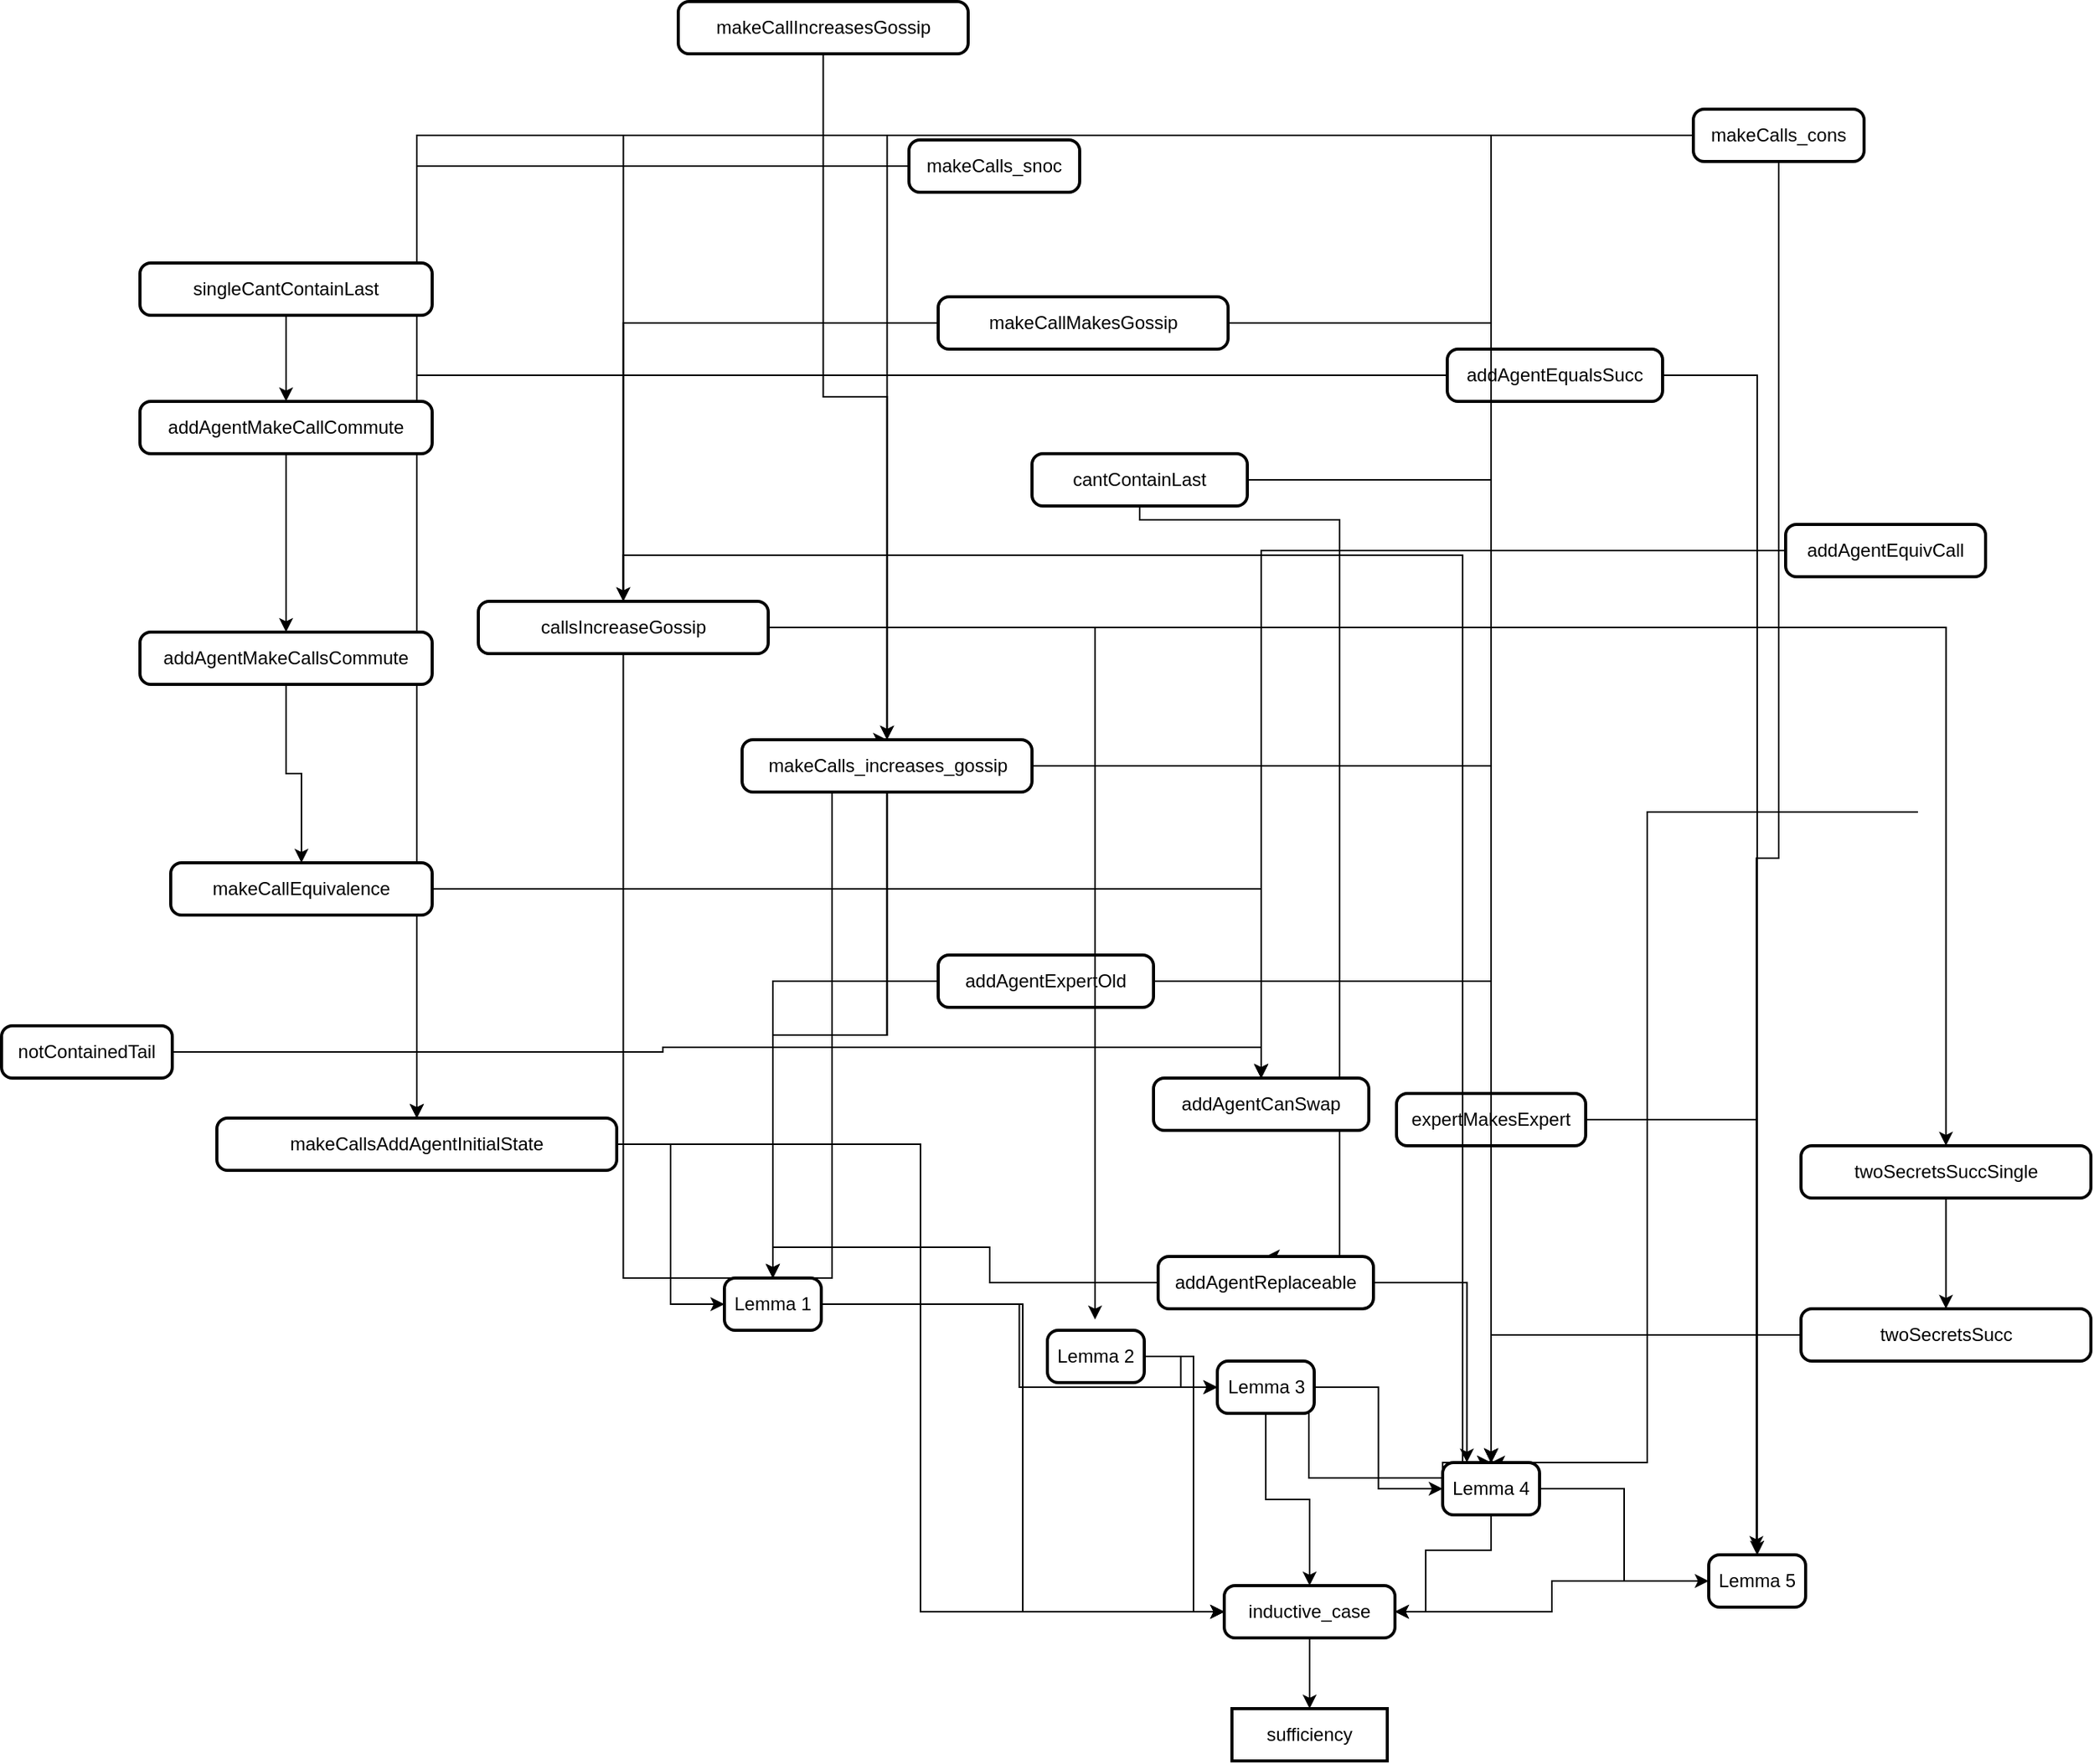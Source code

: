 <mxfile version="24.6.2" type="device">
  <diagram name="Page-1" id="mdohscFBZcOfMDgJQzi5">
    <mxGraphModel dx="3240" dy="2390" grid="1" gridSize="10" guides="1" tooltips="1" connect="1" arrows="1" fold="1" page="1" pageScale="1" pageWidth="850" pageHeight="1100" math="0" shadow="0">
      <root>
        <mxCell id="0" />
        <mxCell id="1" parent="0" />
        <mxCell id="sDwF8hnsM-LfDhYStic3-19" style="edgeStyle=orthogonalEdgeStyle;rounded=0;orthogonalLoop=1;jettySize=auto;html=1;entryX=0.5;entryY=0;entryDx=0;entryDy=0;" edge="1" parent="1" source="3" target="sDwF8hnsM-LfDhYStic3-16">
          <mxGeometry relative="1" as="geometry" />
        </mxCell>
        <mxCell id="sDwF8hnsM-LfDhYStic3-25" style="edgeStyle=orthogonalEdgeStyle;rounded=0;orthogonalLoop=1;jettySize=auto;html=1;entryX=0;entryY=0.5;entryDx=0;entryDy=0;" edge="1" parent="1" source="sDwF8hnsM-LfDhYStic3-6" target="sDwF8hnsM-LfDhYStic3-9">
          <mxGeometry relative="1" as="geometry" />
        </mxCell>
        <mxCell id="sDwF8hnsM-LfDhYStic3-45" style="edgeStyle=orthogonalEdgeStyle;rounded=0;orthogonalLoop=1;jettySize=auto;html=1;entryX=0.5;entryY=0;entryDx=0;entryDy=0;" edge="1" parent="1" source="3" target="sDwF8hnsM-LfDhYStic3-6">
          <mxGeometry relative="1" as="geometry">
            <Array as="points">
              <mxPoint x="50" y="140" />
              <mxPoint x="137" y="140" />
            </Array>
          </mxGeometry>
        </mxCell>
        <mxCell id="3" value="Lemma 3" style="rounded=1;absoluteArcSize=1;arcSize=14;whiteSpace=wrap;strokeWidth=2;" parent="1" vertex="1">
          <mxGeometry x="-9.5" y="64" width="63" height="34" as="geometry" />
        </mxCell>
        <mxCell id="4" value="sufficiency" style="whiteSpace=wrap;strokeWidth=2;" parent="1" vertex="1">
          <mxGeometry y="290" width="101" height="34" as="geometry" />
        </mxCell>
        <mxCell id="sDwF8hnsM-LfDhYStic3-20" style="edgeStyle=orthogonalEdgeStyle;rounded=0;orthogonalLoop=1;jettySize=auto;html=1;entryX=1;entryY=0.5;entryDx=0;entryDy=0;" edge="1" parent="1" source="sDwF8hnsM-LfDhYStic3-6" target="sDwF8hnsM-LfDhYStic3-16">
          <mxGeometry relative="1" as="geometry">
            <Array as="points">
              <mxPoint x="169" y="187" />
              <mxPoint x="126" y="187" />
              <mxPoint x="126" y="227" />
            </Array>
          </mxGeometry>
        </mxCell>
        <mxCell id="sDwF8hnsM-LfDhYStic3-22" style="edgeStyle=orthogonalEdgeStyle;rounded=0;orthogonalLoop=1;jettySize=auto;html=1;entryX=0;entryY=0.5;entryDx=0;entryDy=0;" edge="1" parent="1" source="sDwF8hnsM-LfDhYStic3-7" target="sDwF8hnsM-LfDhYStic3-16">
          <mxGeometry relative="1" as="geometry">
            <Array as="points">
              <mxPoint x="-25" y="227" />
            </Array>
          </mxGeometry>
        </mxCell>
        <mxCell id="sDwF8hnsM-LfDhYStic3-50" style="edgeStyle=orthogonalEdgeStyle;rounded=0;orthogonalLoop=1;jettySize=auto;html=1;entryX=0;entryY=0.5;entryDx=0;entryDy=0;" edge="1" parent="1" source="sDwF8hnsM-LfDhYStic3-7" target="3">
          <mxGeometry relative="1" as="geometry" />
        </mxCell>
        <mxCell id="sDwF8hnsM-LfDhYStic3-7" value="Lemma 2" style="rounded=1;absoluteArcSize=1;arcSize=14;whiteSpace=wrap;strokeWidth=2;" vertex="1" parent="1">
          <mxGeometry x="-120" y="44" width="63" height="34" as="geometry" />
        </mxCell>
        <mxCell id="sDwF8hnsM-LfDhYStic3-23" style="edgeStyle=orthogonalEdgeStyle;rounded=0;orthogonalLoop=1;jettySize=auto;html=1;entryX=0;entryY=0.5;entryDx=0;entryDy=0;" edge="1" parent="1" source="sDwF8hnsM-LfDhYStic3-8" target="sDwF8hnsM-LfDhYStic3-16">
          <mxGeometry relative="1" as="geometry" />
        </mxCell>
        <mxCell id="sDwF8hnsM-LfDhYStic3-51" style="edgeStyle=orthogonalEdgeStyle;rounded=0;orthogonalLoop=1;jettySize=auto;html=1;entryX=0;entryY=0.5;entryDx=0;entryDy=0;" edge="1" parent="1" source="sDwF8hnsM-LfDhYStic3-8" target="3">
          <mxGeometry relative="1" as="geometry" />
        </mxCell>
        <mxCell id="sDwF8hnsM-LfDhYStic3-8" value="Lemma 1" style="rounded=1;absoluteArcSize=1;arcSize=14;whiteSpace=wrap;strokeWidth=2;" vertex="1" parent="1">
          <mxGeometry x="-330" y="10" width="63" height="34" as="geometry" />
        </mxCell>
        <mxCell id="sDwF8hnsM-LfDhYStic3-21" style="edgeStyle=orthogonalEdgeStyle;rounded=0;orthogonalLoop=1;jettySize=auto;html=1;entryX=1;entryY=0.5;entryDx=0;entryDy=0;" edge="1" parent="1" source="sDwF8hnsM-LfDhYStic3-9" target="sDwF8hnsM-LfDhYStic3-16">
          <mxGeometry relative="1" as="geometry" />
        </mxCell>
        <mxCell id="sDwF8hnsM-LfDhYStic3-9" value="Lemma 5" style="rounded=1;absoluteArcSize=1;arcSize=14;whiteSpace=wrap;strokeWidth=2;" vertex="1" parent="1">
          <mxGeometry x="310" y="190" width="63" height="34" as="geometry" />
        </mxCell>
        <mxCell id="sDwF8hnsM-LfDhYStic3-24" style="edgeStyle=orthogonalEdgeStyle;rounded=0;orthogonalLoop=1;jettySize=auto;html=1;entryX=0;entryY=0.5;entryDx=0;entryDy=0;" edge="1" parent="1" source="sDwF8hnsM-LfDhYStic3-10" target="sDwF8hnsM-LfDhYStic3-16">
          <mxGeometry relative="1" as="geometry" />
        </mxCell>
        <mxCell id="sDwF8hnsM-LfDhYStic3-53" style="edgeStyle=orthogonalEdgeStyle;rounded=0;orthogonalLoop=1;jettySize=auto;html=1;entryX=0;entryY=0.5;entryDx=0;entryDy=0;" edge="1" parent="1" source="sDwF8hnsM-LfDhYStic3-10" target="sDwF8hnsM-LfDhYStic3-8">
          <mxGeometry relative="1" as="geometry" />
        </mxCell>
        <mxCell id="sDwF8hnsM-LfDhYStic3-10" value="makeCallsAddAgentInitialState" style="rounded=1;absoluteArcSize=1;arcSize=14;whiteSpace=wrap;strokeWidth=2;" vertex="1" parent="1">
          <mxGeometry x="-660" y="-94" width="260" height="34" as="geometry" />
        </mxCell>
        <mxCell id="sDwF8hnsM-LfDhYStic3-18" style="edgeStyle=orthogonalEdgeStyle;rounded=0;orthogonalLoop=1;jettySize=auto;html=1;entryX=0.5;entryY=0;entryDx=0;entryDy=0;" edge="1" parent="1" source="sDwF8hnsM-LfDhYStic3-16" target="4">
          <mxGeometry relative="1" as="geometry" />
        </mxCell>
        <mxCell id="sDwF8hnsM-LfDhYStic3-16" value="inductive_case" style="rounded=1;absoluteArcSize=1;arcSize=14;whiteSpace=wrap;strokeWidth=2;" vertex="1" parent="1">
          <mxGeometry x="-5" y="210" width="111" height="34" as="geometry" />
        </mxCell>
        <mxCell id="sDwF8hnsM-LfDhYStic3-46" style="edgeStyle=orthogonalEdgeStyle;rounded=0;orthogonalLoop=1;jettySize=auto;html=1;entryX=0.5;entryY=0;entryDx=0;entryDy=0;" edge="1" parent="1" source="sDwF8hnsM-LfDhYStic3-27" target="sDwF8hnsM-LfDhYStic3-6">
          <mxGeometry relative="1" as="geometry" />
        </mxCell>
        <mxCell id="sDwF8hnsM-LfDhYStic3-49" style="edgeStyle=orthogonalEdgeStyle;rounded=0;orthogonalLoop=1;jettySize=auto;html=1;entryX=0.5;entryY=0;entryDx=0;entryDy=0;" edge="1" parent="1" source="sDwF8hnsM-LfDhYStic3-27" target="sDwF8hnsM-LfDhYStic3-6">
          <mxGeometry relative="1" as="geometry">
            <Array as="points">
              <mxPoint x="446" y="-293" />
              <mxPoint x="270" y="-293" />
              <mxPoint x="270" y="120" />
            </Array>
          </mxGeometry>
        </mxCell>
        <mxCell id="sDwF8hnsM-LfDhYStic3-74" style="edgeStyle=orthogonalEdgeStyle;rounded=0;orthogonalLoop=1;jettySize=auto;html=1;entryX=0.5;entryY=0;entryDx=0;entryDy=0;" edge="1" parent="1" source="sDwF8hnsM-LfDhYStic3-82" target="sDwF8hnsM-LfDhYStic3-65">
          <mxGeometry relative="1" as="geometry" />
        </mxCell>
        <mxCell id="sDwF8hnsM-LfDhYStic3-96" style="edgeStyle=orthogonalEdgeStyle;rounded=0;orthogonalLoop=1;jettySize=auto;html=1;entryX=0.5;entryY=0;entryDx=0;entryDy=0;" edge="1" parent="1" source="sDwF8hnsM-LfDhYStic3-27" target="sDwF8hnsM-LfDhYStic3-10">
          <mxGeometry relative="1" as="geometry" />
        </mxCell>
        <mxCell id="sDwF8hnsM-LfDhYStic3-105" style="edgeStyle=orthogonalEdgeStyle;rounded=0;orthogonalLoop=1;jettySize=auto;html=1;entryX=0.5;entryY=0;entryDx=0;entryDy=0;" edge="1" parent="1" source="sDwF8hnsM-LfDhYStic3-27" target="sDwF8hnsM-LfDhYStic3-47">
          <mxGeometry relative="1" as="geometry" />
        </mxCell>
        <mxCell id="sDwF8hnsM-LfDhYStic3-107" style="edgeStyle=orthogonalEdgeStyle;rounded=0;orthogonalLoop=1;jettySize=auto;html=1;entryX=0.5;entryY=0;entryDx=0;entryDy=0;" edge="1" parent="1" source="sDwF8hnsM-LfDhYStic3-27" target="sDwF8hnsM-LfDhYStic3-41">
          <mxGeometry relative="1" as="geometry" />
        </mxCell>
        <mxCell id="sDwF8hnsM-LfDhYStic3-27" value="makeCalls_cons" style="rounded=1;absoluteArcSize=1;arcSize=14;whiteSpace=wrap;strokeWidth=2;" vertex="1" parent="1">
          <mxGeometry x="300" y="-750" width="111" height="34" as="geometry" />
        </mxCell>
        <mxCell id="sDwF8hnsM-LfDhYStic3-76" style="edgeStyle=orthogonalEdgeStyle;rounded=0;orthogonalLoop=1;jettySize=auto;html=1;entryX=0.5;entryY=0;entryDx=0;entryDy=0;" edge="1" parent="1" source="sDwF8hnsM-LfDhYStic3-28" target="sDwF8hnsM-LfDhYStic3-65">
          <mxGeometry relative="1" as="geometry" />
        </mxCell>
        <mxCell id="sDwF8hnsM-LfDhYStic3-28" value="addAgentEquivCall" style="rounded=1;absoluteArcSize=1;arcSize=14;whiteSpace=wrap;strokeWidth=2;" vertex="1" parent="1">
          <mxGeometry x="360" y="-480" width="130" height="34" as="geometry" />
        </mxCell>
        <mxCell id="sDwF8hnsM-LfDhYStic3-29" style="edgeStyle=orthogonalEdgeStyle;rounded=0;orthogonalLoop=1;jettySize=auto;html=1;entryX=0.492;entryY=-0.092;entryDx=0;entryDy=0;entryPerimeter=0;" edge="1" parent="1" source="sDwF8hnsM-LfDhYStic3-27" target="sDwF8hnsM-LfDhYStic3-9">
          <mxGeometry relative="1" as="geometry" />
        </mxCell>
        <mxCell id="sDwF8hnsM-LfDhYStic3-32" style="edgeStyle=orthogonalEdgeStyle;rounded=0;orthogonalLoop=1;jettySize=auto;html=1;entryX=0.5;entryY=0;entryDx=0;entryDy=0;" edge="1" parent="1" source="sDwF8hnsM-LfDhYStic3-31" target="sDwF8hnsM-LfDhYStic3-9">
          <mxGeometry relative="1" as="geometry" />
        </mxCell>
        <mxCell id="sDwF8hnsM-LfDhYStic3-97" style="edgeStyle=orthogonalEdgeStyle;rounded=0;orthogonalLoop=1;jettySize=auto;html=1;entryX=0.5;entryY=0;entryDx=0;entryDy=0;" edge="1" parent="1" source="sDwF8hnsM-LfDhYStic3-31" target="sDwF8hnsM-LfDhYStic3-10">
          <mxGeometry relative="1" as="geometry" />
        </mxCell>
        <mxCell id="sDwF8hnsM-LfDhYStic3-31" value="addAgentEqualsSucc" style="rounded=1;absoluteArcSize=1;arcSize=14;whiteSpace=wrap;strokeWidth=2;" vertex="1" parent="1">
          <mxGeometry x="140" y="-594" width="140" height="34" as="geometry" />
        </mxCell>
        <mxCell id="sDwF8hnsM-LfDhYStic3-34" style="edgeStyle=orthogonalEdgeStyle;rounded=0;orthogonalLoop=1;jettySize=auto;html=1;entryX=0.5;entryY=0;entryDx=0;entryDy=0;" edge="1" parent="1" source="sDwF8hnsM-LfDhYStic3-33" target="sDwF8hnsM-LfDhYStic3-9">
          <mxGeometry relative="1" as="geometry" />
        </mxCell>
        <mxCell id="sDwF8hnsM-LfDhYStic3-33" value="expertMakesExpert" style="rounded=1;absoluteArcSize=1;arcSize=14;whiteSpace=wrap;strokeWidth=2;" vertex="1" parent="1">
          <mxGeometry x="107" y="-110" width="123" height="34" as="geometry" />
        </mxCell>
        <mxCell id="sDwF8hnsM-LfDhYStic3-36" style="edgeStyle=orthogonalEdgeStyle;rounded=0;orthogonalLoop=1;jettySize=auto;html=1;entryX=0.5;entryY=0;entryDx=0;entryDy=0;" edge="1" parent="1" source="sDwF8hnsM-LfDhYStic3-35" target="sDwF8hnsM-LfDhYStic3-6">
          <mxGeometry relative="1" as="geometry" />
        </mxCell>
        <mxCell id="sDwF8hnsM-LfDhYStic3-38" style="edgeStyle=orthogonalEdgeStyle;rounded=0;orthogonalLoop=1;jettySize=auto;html=1;entryX=0.5;entryY=0;entryDx=0;entryDy=0;" edge="1" parent="1" source="sDwF8hnsM-LfDhYStic3-37" target="sDwF8hnsM-LfDhYStic3-6">
          <mxGeometry relative="1" as="geometry" />
        </mxCell>
        <mxCell id="sDwF8hnsM-LfDhYStic3-39" style="edgeStyle=orthogonalEdgeStyle;rounded=0;orthogonalLoop=1;jettySize=auto;html=1;entryX=0.5;entryY=0;entryDx=0;entryDy=0;" edge="1" parent="1" source="sDwF8hnsM-LfDhYStic3-37" target="sDwF8hnsM-LfDhYStic3-6">
          <mxGeometry relative="1" as="geometry" />
        </mxCell>
        <mxCell id="sDwF8hnsM-LfDhYStic3-64" style="edgeStyle=orthogonalEdgeStyle;rounded=0;orthogonalLoop=1;jettySize=auto;html=1;entryX=0.5;entryY=0;entryDx=0;entryDy=0;" edge="1" parent="1" source="sDwF8hnsM-LfDhYStic3-37" target="sDwF8hnsM-LfDhYStic3-63">
          <mxGeometry relative="1" as="geometry">
            <Array as="points">
              <mxPoint x="70" y="-483" />
              <mxPoint x="70" y="-4" />
            </Array>
          </mxGeometry>
        </mxCell>
        <mxCell id="sDwF8hnsM-LfDhYStic3-37" value="cantContainLast" style="rounded=1;absoluteArcSize=1;arcSize=14;whiteSpace=wrap;strokeWidth=2;" vertex="1" parent="1">
          <mxGeometry x="-130" y="-526" width="140" height="34" as="geometry" />
        </mxCell>
        <mxCell id="sDwF8hnsM-LfDhYStic3-42" style="edgeStyle=orthogonalEdgeStyle;rounded=0;orthogonalLoop=1;jettySize=auto;html=1;entryX=0.5;entryY=0;entryDx=0;entryDy=0;" edge="1" parent="1" source="sDwF8hnsM-LfDhYStic3-40" target="sDwF8hnsM-LfDhYStic3-6">
          <mxGeometry relative="1" as="geometry" />
        </mxCell>
        <mxCell id="sDwF8hnsM-LfDhYStic3-57" style="edgeStyle=orthogonalEdgeStyle;rounded=0;orthogonalLoop=1;jettySize=auto;html=1;entryX=0.5;entryY=0;entryDx=0;entryDy=0;" edge="1" parent="1" source="sDwF8hnsM-LfDhYStic3-41" target="sDwF8hnsM-LfDhYStic3-8">
          <mxGeometry relative="1" as="geometry">
            <Array as="points" />
          </mxGeometry>
        </mxCell>
        <mxCell id="sDwF8hnsM-LfDhYStic3-106" style="edgeStyle=orthogonalEdgeStyle;rounded=0;orthogonalLoop=1;jettySize=auto;html=1;entryX=0.5;entryY=0;entryDx=0;entryDy=0;" edge="1" parent="1" source="sDwF8hnsM-LfDhYStic3-40" target="sDwF8hnsM-LfDhYStic3-47">
          <mxGeometry relative="1" as="geometry" />
        </mxCell>
        <mxCell id="sDwF8hnsM-LfDhYStic3-40" value="makeCallMakesGossip" style="rounded=1;absoluteArcSize=1;arcSize=14;whiteSpace=wrap;strokeWidth=2;" vertex="1" parent="1">
          <mxGeometry x="-191" y="-628" width="188.5" height="34" as="geometry" />
        </mxCell>
        <mxCell id="sDwF8hnsM-LfDhYStic3-43" style="edgeStyle=orthogonalEdgeStyle;rounded=0;orthogonalLoop=1;jettySize=auto;html=1;entryX=0.5;entryY=0;entryDx=0;entryDy=0;" edge="1" parent="1" source="sDwF8hnsM-LfDhYStic3-41" target="sDwF8hnsM-LfDhYStic3-6">
          <mxGeometry relative="1" as="geometry" />
        </mxCell>
        <mxCell id="sDwF8hnsM-LfDhYStic3-56" style="edgeStyle=orthogonalEdgeStyle;rounded=0;orthogonalLoop=1;jettySize=auto;html=1;entryX=0.5;entryY=0;entryDx=0;entryDy=0;" edge="1" parent="1" source="sDwF8hnsM-LfDhYStic3-41" target="sDwF8hnsM-LfDhYStic3-8">
          <mxGeometry relative="1" as="geometry" />
        </mxCell>
        <mxCell id="sDwF8hnsM-LfDhYStic3-48" style="edgeStyle=orthogonalEdgeStyle;rounded=0;orthogonalLoop=1;jettySize=auto;html=1;entryX=0.5;entryY=0;entryDx=0;entryDy=0;" edge="1" parent="1" source="sDwF8hnsM-LfDhYStic3-47" target="sDwF8hnsM-LfDhYStic3-6">
          <mxGeometry relative="1" as="geometry">
            <Array as="points">
              <mxPoint x="-396" y="-460" />
              <mxPoint x="150" y="-460" />
              <mxPoint x="150" y="130" />
            </Array>
          </mxGeometry>
        </mxCell>
        <mxCell id="sDwF8hnsM-LfDhYStic3-62" style="edgeStyle=orthogonalEdgeStyle;rounded=0;orthogonalLoop=1;jettySize=auto;html=1;entryX=0.5;entryY=0;entryDx=0;entryDy=0;" edge="1" parent="1" source="sDwF8hnsM-LfDhYStic3-47" target="sDwF8hnsM-LfDhYStic3-60">
          <mxGeometry relative="1" as="geometry" />
        </mxCell>
        <mxCell id="sDwF8hnsM-LfDhYStic3-59" style="edgeStyle=orthogonalEdgeStyle;rounded=0;orthogonalLoop=1;jettySize=auto;html=1;entryX=0.5;entryY=0;entryDx=0;entryDy=0;" edge="1" parent="1" source="sDwF8hnsM-LfDhYStic3-58" target="sDwF8hnsM-LfDhYStic3-6">
          <mxGeometry relative="1" as="geometry" />
        </mxCell>
        <mxCell id="sDwF8hnsM-LfDhYStic3-58" value="twoSecretsSucc" style="rounded=1;absoluteArcSize=1;arcSize=14;whiteSpace=wrap;strokeWidth=2;" vertex="1" parent="1">
          <mxGeometry x="370" y="30" width="188.5" height="34" as="geometry" />
        </mxCell>
        <mxCell id="sDwF8hnsM-LfDhYStic3-61" style="edgeStyle=orthogonalEdgeStyle;rounded=0;orthogonalLoop=1;jettySize=auto;html=1;entryX=0.5;entryY=0;entryDx=0;entryDy=0;" edge="1" parent="1" source="sDwF8hnsM-LfDhYStic3-60" target="sDwF8hnsM-LfDhYStic3-58">
          <mxGeometry relative="1" as="geometry" />
        </mxCell>
        <mxCell id="sDwF8hnsM-LfDhYStic3-60" value="twoSecretsSuccSingle" style="rounded=1;absoluteArcSize=1;arcSize=14;whiteSpace=wrap;strokeWidth=2;" vertex="1" parent="1">
          <mxGeometry x="370" y="-76" width="188.5" height="34" as="geometry" />
        </mxCell>
        <mxCell id="sDwF8hnsM-LfDhYStic3-67" style="edgeStyle=orthogonalEdgeStyle;rounded=0;orthogonalLoop=1;jettySize=auto;html=1;entryX=0.5;entryY=0;entryDx=0;entryDy=0;" edge="1" parent="1" source="sDwF8hnsM-LfDhYStic3-63" target="sDwF8hnsM-LfDhYStic3-8">
          <mxGeometry relative="1" as="geometry" />
        </mxCell>
        <mxCell id="sDwF8hnsM-LfDhYStic3-69" style="edgeStyle=orthogonalEdgeStyle;rounded=0;orthogonalLoop=1;jettySize=auto;html=1;entryX=0.25;entryY=0;entryDx=0;entryDy=0;" edge="1" parent="1" source="sDwF8hnsM-LfDhYStic3-63" target="sDwF8hnsM-LfDhYStic3-6">
          <mxGeometry relative="1" as="geometry" />
        </mxCell>
        <mxCell id="sDwF8hnsM-LfDhYStic3-63" value="addAgentReplaceable" style="rounded=1;absoluteArcSize=1;arcSize=14;whiteSpace=wrap;strokeWidth=2;" vertex="1" parent="1">
          <mxGeometry x="-48" y="-4" width="140" height="34" as="geometry" />
        </mxCell>
        <mxCell id="sDwF8hnsM-LfDhYStic3-65" value="addAgentCanSwap" style="rounded=1;absoluteArcSize=1;arcSize=14;whiteSpace=wrap;strokeWidth=2;" vertex="1" parent="1">
          <mxGeometry x="-51" y="-120" width="140" height="34" as="geometry" />
        </mxCell>
        <mxCell id="sDwF8hnsM-LfDhYStic3-70" value="" style="edgeStyle=orthogonalEdgeStyle;rounded=0;orthogonalLoop=1;jettySize=auto;html=1;entryX=0;entryY=0.5;entryDx=0;entryDy=0;" edge="1" parent="1" source="3" target="sDwF8hnsM-LfDhYStic3-6">
          <mxGeometry relative="1" as="geometry">
            <mxPoint x="54" y="81" as="sourcePoint" />
            <mxPoint x="310" y="207" as="targetPoint" />
          </mxGeometry>
        </mxCell>
        <mxCell id="sDwF8hnsM-LfDhYStic3-6" value="Lemma 4" style="rounded=1;absoluteArcSize=1;arcSize=14;whiteSpace=wrap;strokeWidth=2;" vertex="1" parent="1">
          <mxGeometry x="137" y="130" width="63" height="34" as="geometry" />
        </mxCell>
        <mxCell id="sDwF8hnsM-LfDhYStic3-99" style="edgeStyle=orthogonalEdgeStyle;rounded=0;orthogonalLoop=1;jettySize=auto;html=1;entryX=0.5;entryY=0;entryDx=0;entryDy=0;" edge="1" parent="1" source="sDwF8hnsM-LfDhYStic3-35" target="sDwF8hnsM-LfDhYStic3-8">
          <mxGeometry relative="1" as="geometry" />
        </mxCell>
        <mxCell id="sDwF8hnsM-LfDhYStic3-35" value="addAgentExpertOld" style="rounded=1;absoluteArcSize=1;arcSize=14;whiteSpace=wrap;strokeWidth=2;" vertex="1" parent="1">
          <mxGeometry x="-191" y="-200" width="140" height="34" as="geometry" />
        </mxCell>
        <mxCell id="sDwF8hnsM-LfDhYStic3-104" style="edgeStyle=orthogonalEdgeStyle;rounded=0;orthogonalLoop=1;jettySize=auto;html=1;entryX=0.5;entryY=0;entryDx=0;entryDy=0;" edge="1" parent="1" source="sDwF8hnsM-LfDhYStic3-47" target="sDwF8hnsM-LfDhYStic3-6">
          <mxGeometry relative="1" as="geometry" />
        </mxCell>
        <mxCell id="sDwF8hnsM-LfDhYStic3-47" value="callsIncreaseGossip" style="rounded=1;absoluteArcSize=1;arcSize=14;whiteSpace=wrap;strokeWidth=2;" vertex="1" parent="1">
          <mxGeometry x="-490" y="-430" width="188.5" height="34" as="geometry" />
        </mxCell>
        <mxCell id="sDwF8hnsM-LfDhYStic3-98" style="edgeStyle=orthogonalEdgeStyle;rounded=0;orthogonalLoop=1;jettySize=auto;html=1;entryX=0.5;entryY=0;entryDx=0;entryDy=0;" edge="1" parent="1" source="sDwF8hnsM-LfDhYStic3-75" target="sDwF8hnsM-LfDhYStic3-10">
          <mxGeometry relative="1" as="geometry" />
        </mxCell>
        <mxCell id="sDwF8hnsM-LfDhYStic3-75" value="makeCalls_snoc" style="rounded=1;absoluteArcSize=1;arcSize=14;whiteSpace=wrap;strokeWidth=2;" vertex="1" parent="1">
          <mxGeometry x="-210" y="-730" width="111" height="34" as="geometry" />
        </mxCell>
        <mxCell id="sDwF8hnsM-LfDhYStic3-79" style="edgeStyle=orthogonalEdgeStyle;rounded=0;orthogonalLoop=1;jettySize=auto;html=1;entryX=0.5;entryY=0;entryDx=0;entryDy=0;" edge="1" parent="1" source="sDwF8hnsM-LfDhYStic3-82" target="sDwF8hnsM-LfDhYStic3-65">
          <mxGeometry relative="1" as="geometry" />
        </mxCell>
        <mxCell id="sDwF8hnsM-LfDhYStic3-83" style="edgeStyle=orthogonalEdgeStyle;rounded=0;orthogonalLoop=1;jettySize=auto;html=1;entryX=0.5;entryY=0;entryDx=0;entryDy=0;" edge="1" parent="1" source="sDwF8hnsM-LfDhYStic3-82" target="sDwF8hnsM-LfDhYStic3-65">
          <mxGeometry relative="1" as="geometry" />
        </mxCell>
        <mxCell id="sDwF8hnsM-LfDhYStic3-82" value="notContainedTail" style="rounded=1;absoluteArcSize=1;arcSize=14;whiteSpace=wrap;strokeWidth=2;" vertex="1" parent="1">
          <mxGeometry x="-800" y="-154" width="111" height="34" as="geometry" />
        </mxCell>
        <mxCell id="sDwF8hnsM-LfDhYStic3-88" style="edgeStyle=orthogonalEdgeStyle;rounded=0;orthogonalLoop=1;jettySize=auto;html=1;entryX=0.5;entryY=0;entryDx=0;entryDy=0;" edge="1" parent="1" source="sDwF8hnsM-LfDhYStic3-77" target="sDwF8hnsM-LfDhYStic3-65">
          <mxGeometry relative="1" as="geometry" />
        </mxCell>
        <mxCell id="sDwF8hnsM-LfDhYStic3-77" value="makeCallEquivalence" style="rounded=1;absoluteArcSize=1;arcSize=14;whiteSpace=wrap;strokeWidth=2;" vertex="1" parent="1">
          <mxGeometry x="-690" y="-260" width="170" height="34" as="geometry" />
        </mxCell>
        <mxCell id="sDwF8hnsM-LfDhYStic3-90" style="edgeStyle=orthogonalEdgeStyle;rounded=0;orthogonalLoop=1;jettySize=auto;html=1;entryX=0.5;entryY=0;entryDx=0;entryDy=0;" edge="1" parent="1" source="sDwF8hnsM-LfDhYStic3-89" target="sDwF8hnsM-LfDhYStic3-77">
          <mxGeometry relative="1" as="geometry" />
        </mxCell>
        <mxCell id="sDwF8hnsM-LfDhYStic3-89" value="addAgentMakeCallsCommute" style="rounded=1;absoluteArcSize=1;arcSize=14;whiteSpace=wrap;strokeWidth=2;" vertex="1" parent="1">
          <mxGeometry x="-710" y="-410" width="190" height="34" as="geometry" />
        </mxCell>
        <mxCell id="sDwF8hnsM-LfDhYStic3-93" style="edgeStyle=orthogonalEdgeStyle;rounded=0;orthogonalLoop=1;jettySize=auto;html=1;entryX=0.5;entryY=0;entryDx=0;entryDy=0;" edge="1" parent="1" source="sDwF8hnsM-LfDhYStic3-91" target="sDwF8hnsM-LfDhYStic3-89">
          <mxGeometry relative="1" as="geometry" />
        </mxCell>
        <mxCell id="sDwF8hnsM-LfDhYStic3-91" value="addAgentMakeCallCommute" style="rounded=1;absoluteArcSize=1;arcSize=14;whiteSpace=wrap;strokeWidth=2;" vertex="1" parent="1">
          <mxGeometry x="-710" y="-560" width="190" height="34" as="geometry" />
        </mxCell>
        <mxCell id="sDwF8hnsM-LfDhYStic3-95" style="edgeStyle=orthogonalEdgeStyle;rounded=0;orthogonalLoop=1;jettySize=auto;html=1;entryX=0.5;entryY=0;entryDx=0;entryDy=0;" edge="1" parent="1" source="sDwF8hnsM-LfDhYStic3-94" target="sDwF8hnsM-LfDhYStic3-91">
          <mxGeometry relative="1" as="geometry" />
        </mxCell>
        <mxCell id="sDwF8hnsM-LfDhYStic3-94" value="singleCantContainLast" style="rounded=1;absoluteArcSize=1;arcSize=14;whiteSpace=wrap;strokeWidth=2;" vertex="1" parent="1">
          <mxGeometry x="-710" y="-650" width="190" height="34" as="geometry" />
        </mxCell>
        <mxCell id="sDwF8hnsM-LfDhYStic3-101" style="edgeStyle=orthogonalEdgeStyle;rounded=0;orthogonalLoop=1;jettySize=auto;html=1;entryX=0.492;entryY=-0.206;entryDx=0;entryDy=0;entryPerimeter=0;" edge="1" parent="1" source="sDwF8hnsM-LfDhYStic3-47" target="sDwF8hnsM-LfDhYStic3-7">
          <mxGeometry relative="1" as="geometry" />
        </mxCell>
        <mxCell id="sDwF8hnsM-LfDhYStic3-108" value="" style="edgeStyle=orthogonalEdgeStyle;rounded=0;orthogonalLoop=1;jettySize=auto;html=1;entryX=0.5;entryY=0;entryDx=0;entryDy=0;" edge="1" parent="1" source="sDwF8hnsM-LfDhYStic3-47" target="sDwF8hnsM-LfDhYStic3-41">
          <mxGeometry relative="1" as="geometry">
            <mxPoint x="-301" y="-413" as="sourcePoint" />
            <mxPoint x="-298" y="10" as="targetPoint" />
            <Array as="points">
              <mxPoint x="-260" y="10" />
            </Array>
          </mxGeometry>
        </mxCell>
        <mxCell id="sDwF8hnsM-LfDhYStic3-41" value="makeCalls_increases_gossip" style="rounded=1;absoluteArcSize=1;arcSize=14;whiteSpace=wrap;strokeWidth=2;" vertex="1" parent="1">
          <mxGeometry x="-318.5" y="-340" width="188.5" height="34" as="geometry" />
        </mxCell>
        <mxCell id="sDwF8hnsM-LfDhYStic3-110" style="edgeStyle=orthogonalEdgeStyle;rounded=0;orthogonalLoop=1;jettySize=auto;html=1;entryX=0.5;entryY=0;entryDx=0;entryDy=0;" edge="1" parent="1" source="sDwF8hnsM-LfDhYStic3-109" target="sDwF8hnsM-LfDhYStic3-41">
          <mxGeometry relative="1" as="geometry" />
        </mxCell>
        <mxCell id="sDwF8hnsM-LfDhYStic3-109" value="makeCallIncreasesGossip" style="rounded=1;absoluteArcSize=1;arcSize=14;whiteSpace=wrap;strokeWidth=2;" vertex="1" parent="1">
          <mxGeometry x="-360" y="-820" width="188.5" height="34" as="geometry" />
        </mxCell>
      </root>
    </mxGraphModel>
  </diagram>
</mxfile>
